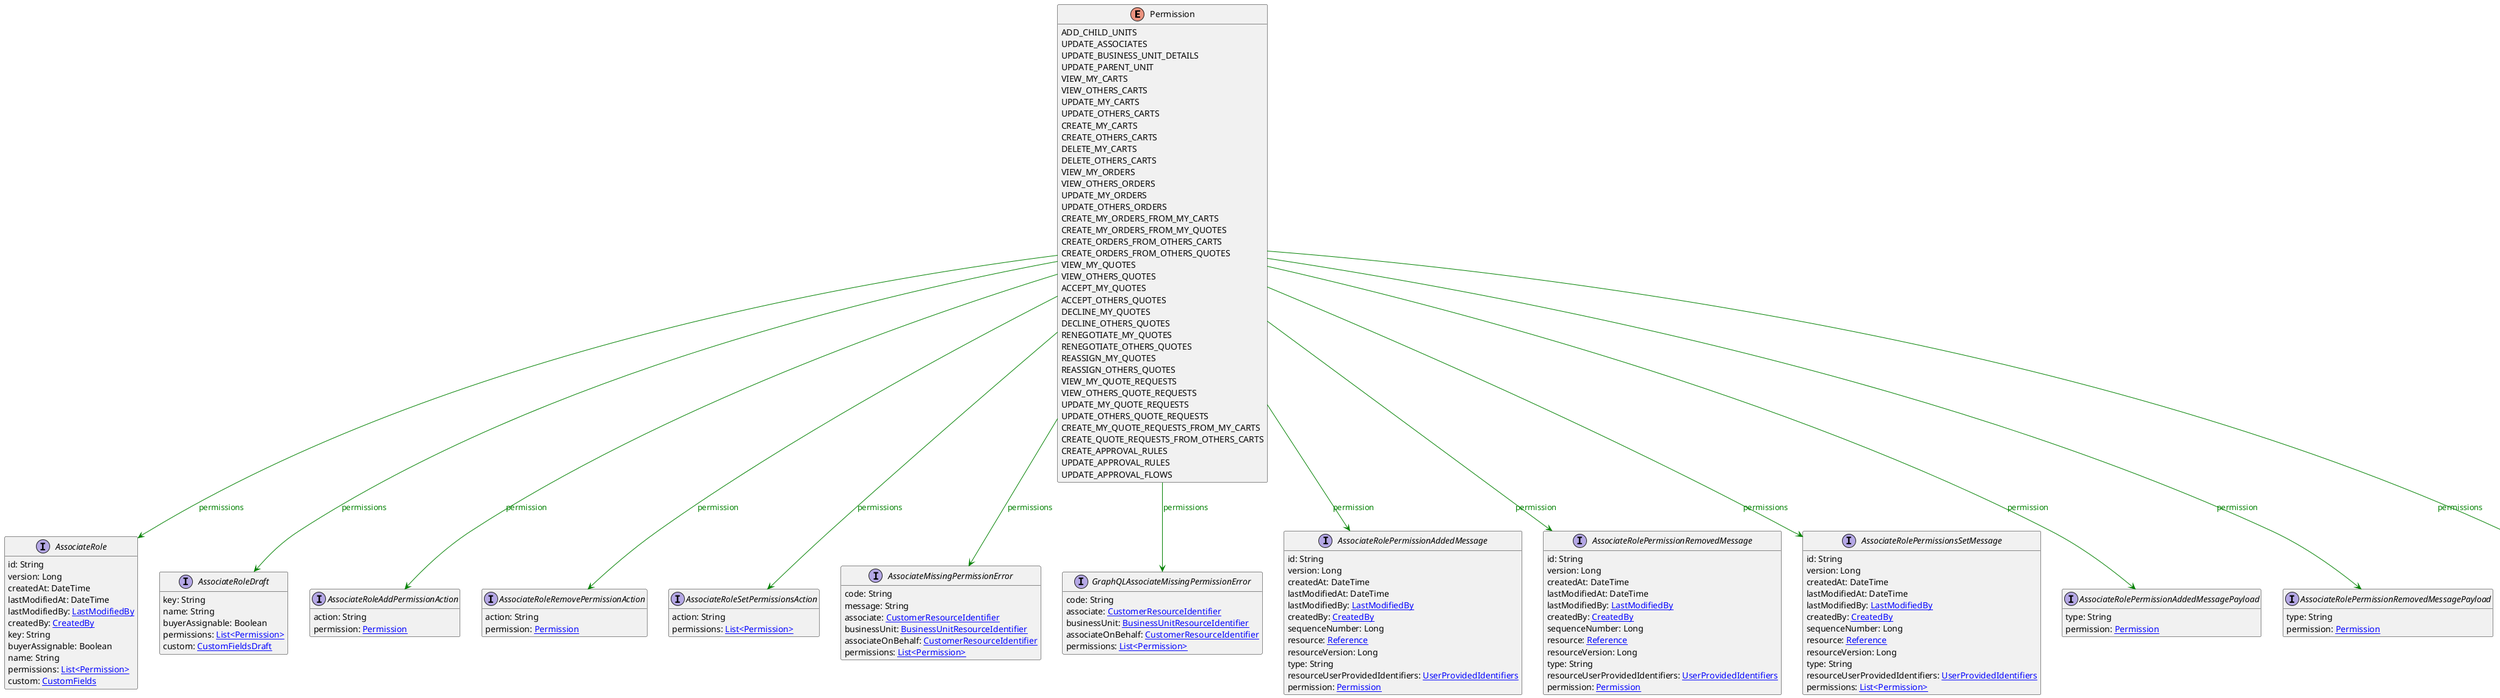 @startuml

hide methods
enum Permission {
    ADD_CHILD_UNITS
    UPDATE_ASSOCIATES
    UPDATE_BUSINESS_UNIT_DETAILS
    UPDATE_PARENT_UNIT
    VIEW_MY_CARTS
    VIEW_OTHERS_CARTS
    UPDATE_MY_CARTS
    UPDATE_OTHERS_CARTS
    CREATE_MY_CARTS
    CREATE_OTHERS_CARTS
    DELETE_MY_CARTS
    DELETE_OTHERS_CARTS
    VIEW_MY_ORDERS
    VIEW_OTHERS_ORDERS
    UPDATE_MY_ORDERS
    UPDATE_OTHERS_ORDERS
    CREATE_MY_ORDERS_FROM_MY_CARTS
    CREATE_MY_ORDERS_FROM_MY_QUOTES
    CREATE_ORDERS_FROM_OTHERS_CARTS
    CREATE_ORDERS_FROM_OTHERS_QUOTES
    VIEW_MY_QUOTES
    VIEW_OTHERS_QUOTES
    ACCEPT_MY_QUOTES
    ACCEPT_OTHERS_QUOTES
    DECLINE_MY_QUOTES
    DECLINE_OTHERS_QUOTES
    RENEGOTIATE_MY_QUOTES
    RENEGOTIATE_OTHERS_QUOTES
    REASSIGN_MY_QUOTES
    REASSIGN_OTHERS_QUOTES
    VIEW_MY_QUOTE_REQUESTS
    VIEW_OTHERS_QUOTE_REQUESTS
    UPDATE_MY_QUOTE_REQUESTS
    UPDATE_OTHERS_QUOTE_REQUESTS
    CREATE_MY_QUOTE_REQUESTS_FROM_MY_CARTS
    CREATE_QUOTE_REQUESTS_FROM_OTHERS_CARTS
    CREATE_APPROVAL_RULES
    UPDATE_APPROVAL_RULES
    UPDATE_APPROVAL_FLOWS
}
interface AssociateRole [[AssociateRole.svg]]  {
    id: String
    version: Long
    createdAt: DateTime
    lastModifiedAt: DateTime
    lastModifiedBy: [[LastModifiedBy.svg LastModifiedBy]]
    createdBy: [[CreatedBy.svg CreatedBy]]
    key: String
    buyerAssignable: Boolean
    name: String
    permissions: [[Permission.svg List<Permission>]]
    custom: [[CustomFields.svg CustomFields]]
}
interface AssociateRoleDraft [[AssociateRoleDraft.svg]]  {
    key: String
    name: String
    buyerAssignable: Boolean
    permissions: [[Permission.svg List<Permission>]]
    custom: [[CustomFieldsDraft.svg CustomFieldsDraft]]
}
interface AssociateRoleAddPermissionAction [[AssociateRoleAddPermissionAction.svg]]  {
    action: String
    permission: [[Permission.svg Permission]]
}
interface AssociateRoleRemovePermissionAction [[AssociateRoleRemovePermissionAction.svg]]  {
    action: String
    permission: [[Permission.svg Permission]]
}
interface AssociateRoleSetPermissionsAction [[AssociateRoleSetPermissionsAction.svg]]  {
    action: String
    permissions: [[Permission.svg List<Permission>]]
}
interface AssociateMissingPermissionError [[AssociateMissingPermissionError.svg]]  {
    code: String
    message: String
    associate: [[CustomerResourceIdentifier.svg CustomerResourceIdentifier]]
    businessUnit: [[BusinessUnitResourceIdentifier.svg BusinessUnitResourceIdentifier]]
    associateOnBehalf: [[CustomerResourceIdentifier.svg CustomerResourceIdentifier]]
    permissions: [[Permission.svg List<Permission>]]
}
interface GraphQLAssociateMissingPermissionError [[GraphQLAssociateMissingPermissionError.svg]]  {
    code: String
    associate: [[CustomerResourceIdentifier.svg CustomerResourceIdentifier]]
    businessUnit: [[BusinessUnitResourceIdentifier.svg BusinessUnitResourceIdentifier]]
    associateOnBehalf: [[CustomerResourceIdentifier.svg CustomerResourceIdentifier]]
    permissions: [[Permission.svg List<Permission>]]
}
interface AssociateRolePermissionAddedMessage [[AssociateRolePermissionAddedMessage.svg]]  {
    id: String
    version: Long
    createdAt: DateTime
    lastModifiedAt: DateTime
    lastModifiedBy: [[LastModifiedBy.svg LastModifiedBy]]
    createdBy: [[CreatedBy.svg CreatedBy]]
    sequenceNumber: Long
    resource: [[Reference.svg Reference]]
    resourceVersion: Long
    type: String
    resourceUserProvidedIdentifiers: [[UserProvidedIdentifiers.svg UserProvidedIdentifiers]]
    permission: [[Permission.svg Permission]]
}
interface AssociateRolePermissionRemovedMessage [[AssociateRolePermissionRemovedMessage.svg]]  {
    id: String
    version: Long
    createdAt: DateTime
    lastModifiedAt: DateTime
    lastModifiedBy: [[LastModifiedBy.svg LastModifiedBy]]
    createdBy: [[CreatedBy.svg CreatedBy]]
    sequenceNumber: Long
    resource: [[Reference.svg Reference]]
    resourceVersion: Long
    type: String
    resourceUserProvidedIdentifiers: [[UserProvidedIdentifiers.svg UserProvidedIdentifiers]]
    permission: [[Permission.svg Permission]]
}
interface AssociateRolePermissionsSetMessage [[AssociateRolePermissionsSetMessage.svg]]  {
    id: String
    version: Long
    createdAt: DateTime
    lastModifiedAt: DateTime
    lastModifiedBy: [[LastModifiedBy.svg LastModifiedBy]]
    createdBy: [[CreatedBy.svg CreatedBy]]
    sequenceNumber: Long
    resource: [[Reference.svg Reference]]
    resourceVersion: Long
    type: String
    resourceUserProvidedIdentifiers: [[UserProvidedIdentifiers.svg UserProvidedIdentifiers]]
    permissions: [[Permission.svg List<Permission>]]
}
interface AssociateRolePermissionAddedMessagePayload [[AssociateRolePermissionAddedMessagePayload.svg]]  {
    type: String
    permission: [[Permission.svg Permission]]
}
interface AssociateRolePermissionRemovedMessagePayload [[AssociateRolePermissionRemovedMessagePayload.svg]]  {
    type: String
    permission: [[Permission.svg Permission]]
}
interface AssociateRolePermissionsSetMessagePayload [[AssociateRolePermissionsSetMessagePayload.svg]]  {
    type: String
    permissions: [[Permission.svg List<Permission>]]
}
Permission --> AssociateRole #green;text:green : "permissions"
Permission --> AssociateRoleDraft #green;text:green : "permissions"
Permission --> AssociateRoleAddPermissionAction #green;text:green : "permission"
Permission --> AssociateRoleRemovePermissionAction #green;text:green : "permission"
Permission --> AssociateRoleSetPermissionsAction #green;text:green : "permissions"
Permission --> AssociateMissingPermissionError #green;text:green : "permissions"
Permission --> GraphQLAssociateMissingPermissionError #green;text:green : "permissions"
Permission --> AssociateRolePermissionAddedMessage #green;text:green : "permission"
Permission --> AssociateRolePermissionRemovedMessage #green;text:green : "permission"
Permission --> AssociateRolePermissionsSetMessage #green;text:green : "permissions"
Permission --> AssociateRolePermissionAddedMessagePayload #green;text:green : "permission"
Permission --> AssociateRolePermissionRemovedMessagePayload #green;text:green : "permission"
Permission --> AssociateRolePermissionsSetMessagePayload #green;text:green : "permissions"
@enduml
